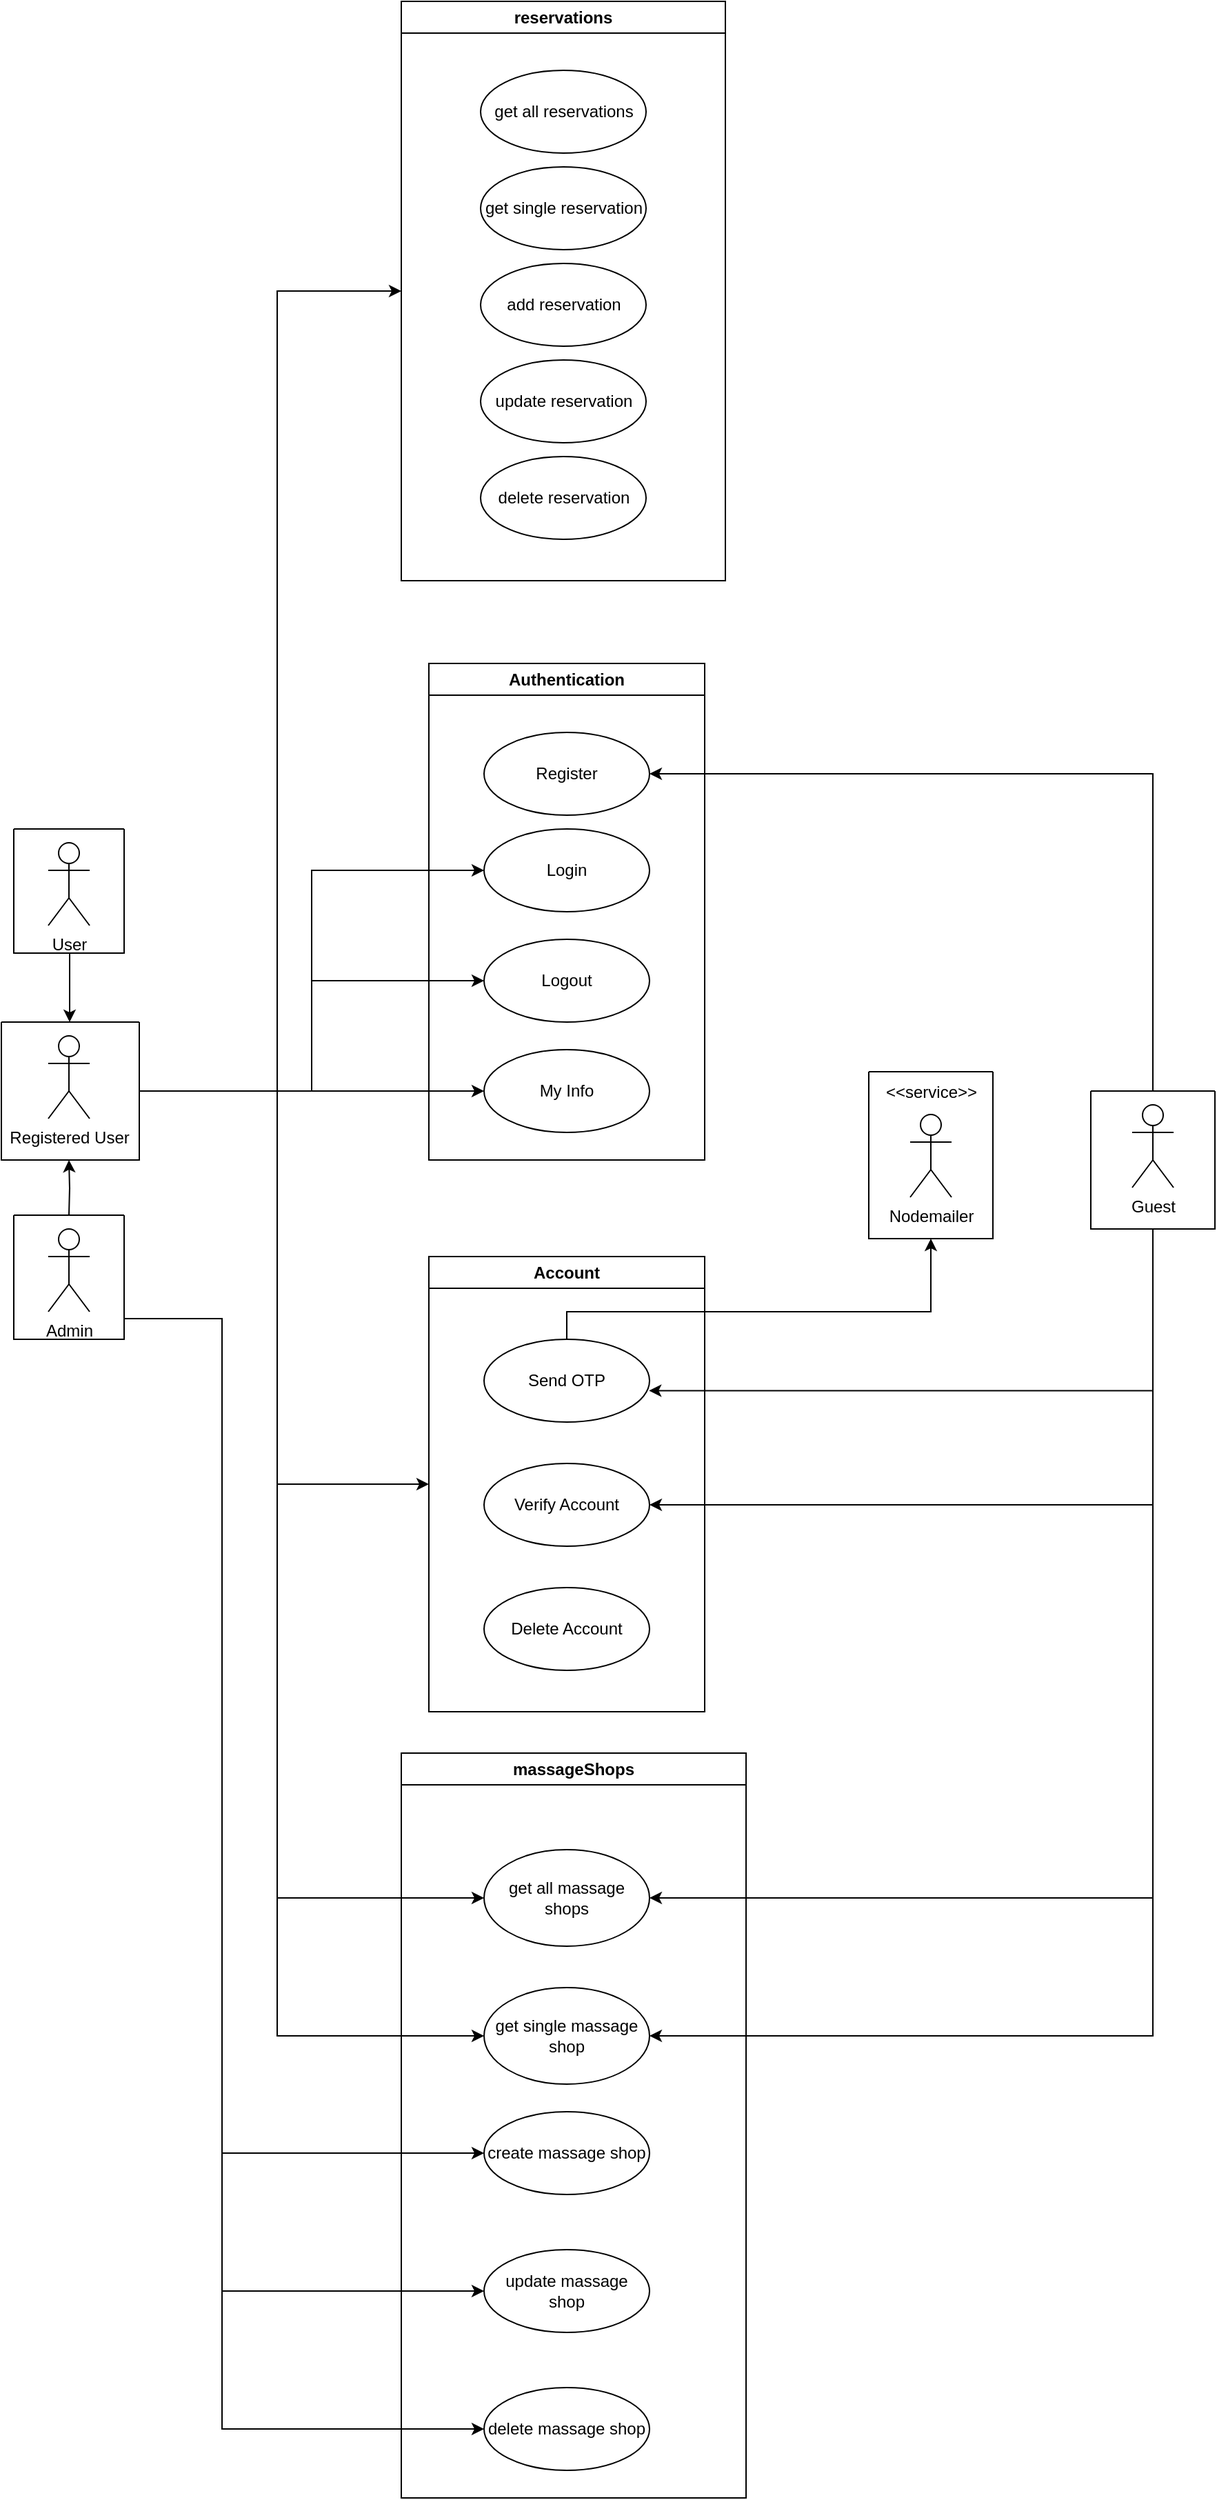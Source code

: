 <mxfile version="24.3.0" type="google">
  <diagram name="Page-1" id="KvbS0wVHSsjGiEiv5p9M">
    <mxGraphModel grid="1" page="1" gridSize="10" guides="1" tooltips="1" connect="1" arrows="1" fold="1" pageScale="1" pageWidth="850" pageHeight="1100" math="0" shadow="0">
      <root>
        <mxCell id="0" />
        <mxCell id="1" parent="0" />
        <mxCell id="reQVT0hsvFGg_UGcOgHD-4" value="" style="edgeStyle=orthogonalEdgeStyle;rounded=0;orthogonalLoop=1;jettySize=auto;html=1;" edge="1" parent="1">
          <mxGeometry relative="1" as="geometry">
            <mxPoint x="-10.5" y="100" as="sourcePoint" />
            <mxPoint x="-10.5" y="150" as="targetPoint" />
          </mxGeometry>
        </mxCell>
        <mxCell id="reQVT0hsvFGg_UGcOgHD-3" style="edgeStyle=orthogonalEdgeStyle;rounded=0;orthogonalLoop=1;jettySize=auto;html=1;" edge="1" parent="1">
          <mxGeometry relative="1" as="geometry">
            <mxPoint x="-11" y="250" as="targetPoint" />
            <mxPoint x="-11" y="290" as="sourcePoint" />
          </mxGeometry>
        </mxCell>
        <mxCell id="5fWlX3JE9l-hxD3MrzJK-3" value="Authentication" style="swimlane;whiteSpace=wrap;html=1;" vertex="1" parent="1">
          <mxGeometry x="250" y="-110" width="200" height="360" as="geometry" />
        </mxCell>
        <mxCell id="5fWlX3JE9l-hxD3MrzJK-4" value="Register" style="ellipse;whiteSpace=wrap;html=1;" vertex="1" parent="5fWlX3JE9l-hxD3MrzJK-3">
          <mxGeometry x="40" y="50" width="120" height="60" as="geometry" />
        </mxCell>
        <mxCell id="5fWlX3JE9l-hxD3MrzJK-5" value="Login" style="ellipse;whiteSpace=wrap;html=1;" vertex="1" parent="5fWlX3JE9l-hxD3MrzJK-3">
          <mxGeometry x="40" y="120" width="120" height="60" as="geometry" />
        </mxCell>
        <mxCell id="5fWlX3JE9l-hxD3MrzJK-7" value="Logout" style="ellipse;whiteSpace=wrap;html=1;" vertex="1" parent="5fWlX3JE9l-hxD3MrzJK-3">
          <mxGeometry x="40" y="200" width="120" height="60" as="geometry" />
        </mxCell>
        <mxCell id="5fWlX3JE9l-hxD3MrzJK-6" value="My Info" style="ellipse;whiteSpace=wrap;html=1;" vertex="1" parent="5fWlX3JE9l-hxD3MrzJK-3">
          <mxGeometry x="40" y="280" width="120" height="60" as="geometry" />
        </mxCell>
        <mxCell id="5fWlX3JE9l-hxD3MrzJK-8" value="Account" style="swimlane;whiteSpace=wrap;html=1;" vertex="1" parent="1">
          <mxGeometry x="250" y="320" width="200" height="330" as="geometry" />
        </mxCell>
        <mxCell id="dQ3kgNnosDi3D1WKe7WN-10" value="Send OTP" style="ellipse;whiteSpace=wrap;html=1;" vertex="1" parent="5fWlX3JE9l-hxD3MrzJK-8">
          <mxGeometry x="40" y="60" width="120" height="60" as="geometry" />
        </mxCell>
        <mxCell id="dQ3kgNnosDi3D1WKe7WN-11" value="Verify Account" style="ellipse;whiteSpace=wrap;html=1;" vertex="1" parent="5fWlX3JE9l-hxD3MrzJK-8">
          <mxGeometry x="40" y="150" width="120" height="60" as="geometry" />
        </mxCell>
        <mxCell id="dQ3kgNnosDi3D1WKe7WN-12" value="Delete Account" style="ellipse;whiteSpace=wrap;html=1;" vertex="1" parent="5fWlX3JE9l-hxD3MrzJK-8">
          <mxGeometry x="40" y="240" width="120" height="60" as="geometry" />
        </mxCell>
        <mxCell id="dQ3kgNnosDi3D1WKe7WN-2" value="Guest" style="shape=umlActor;verticalLabelPosition=bottom;verticalAlign=top;html=1;outlineConnect=0;" vertex="1" parent="1">
          <mxGeometry x="760" y="210" width="30" height="60" as="geometry" />
        </mxCell>
        <mxCell id="dQ3kgNnosDi3D1WKe7WN-6" style="edgeStyle=orthogonalEdgeStyle;rounded=0;orthogonalLoop=1;jettySize=auto;html=1;exitX=0.5;exitY=0;exitDx=0;exitDy=0;entryX=1;entryY=0.5;entryDx=0;entryDy=0;" edge="1" parent="1" source="dQ3kgNnosDi3D1WKe7WN-5" target="5fWlX3JE9l-hxD3MrzJK-4">
          <mxGeometry relative="1" as="geometry" />
        </mxCell>
        <mxCell id="dQ3kgNnosDi3D1WKe7WN-14" style="edgeStyle=orthogonalEdgeStyle;rounded=0;orthogonalLoop=1;jettySize=auto;html=1;exitX=0.5;exitY=1;exitDx=0;exitDy=0;entryX=1;entryY=0.5;entryDx=0;entryDy=0;" edge="1" parent="1" source="dQ3kgNnosDi3D1WKe7WN-5" target="dQ3kgNnosDi3D1WKe7WN-11">
          <mxGeometry relative="1" as="geometry" />
        </mxCell>
        <mxCell id="reQVT0hsvFGg_UGcOgHD-26" style="edgeStyle=orthogonalEdgeStyle;rounded=0;orthogonalLoop=1;jettySize=auto;html=1;exitX=0.5;exitY=1;exitDx=0;exitDy=0;entryX=1;entryY=0.5;entryDx=0;entryDy=0;" edge="1" parent="1" source="dQ3kgNnosDi3D1WKe7WN-5" target="reQVT0hsvFGg_UGcOgHD-16">
          <mxGeometry relative="1" as="geometry" />
        </mxCell>
        <mxCell id="reQVT0hsvFGg_UGcOgHD-27" style="edgeStyle=orthogonalEdgeStyle;rounded=0;orthogonalLoop=1;jettySize=auto;html=1;exitX=0.5;exitY=1;exitDx=0;exitDy=0;entryX=1;entryY=0.5;entryDx=0;entryDy=0;" edge="1" parent="1" source="dQ3kgNnosDi3D1WKe7WN-5" target="reQVT0hsvFGg_UGcOgHD-17">
          <mxGeometry relative="1" as="geometry" />
        </mxCell>
        <mxCell id="dQ3kgNnosDi3D1WKe7WN-5" value="" style="swimlane;startSize=0;" vertex="1" parent="1">
          <mxGeometry x="730" y="200" width="90" height="100" as="geometry" />
        </mxCell>
        <mxCell id="dQ3kgNnosDi3D1WKe7WN-13" style="edgeStyle=orthogonalEdgeStyle;rounded=0;orthogonalLoop=1;jettySize=auto;html=1;exitX=0.5;exitY=1;exitDx=0;exitDy=0;entryX=0.997;entryY=0.62;entryDx=0;entryDy=0;entryPerimeter=0;" edge="1" parent="1" source="dQ3kgNnosDi3D1WKe7WN-5" target="dQ3kgNnosDi3D1WKe7WN-10">
          <mxGeometry relative="1" as="geometry" />
        </mxCell>
        <mxCell id="reQVT0hsvFGg_UGcOgHD-1" value="Registered User" style="shape=umlActor;verticalLabelPosition=bottom;verticalAlign=top;html=1;outlineConnect=0;" vertex="1" parent="1">
          <mxGeometry x="-26" y="160" width="30" height="60" as="geometry" />
        </mxCell>
        <mxCell id="reQVT0hsvFGg_UGcOgHD-5" value="" style="swimlane;startSize=0;" vertex="1" parent="1">
          <mxGeometry x="-51" y="10" width="80" height="90" as="geometry" />
        </mxCell>
        <mxCell id="5fWlX3JE9l-hxD3MrzJK-2" value="User" style="shape=umlActor;verticalLabelPosition=bottom;verticalAlign=top;html=1;outlineConnect=0;" vertex="1" parent="reQVT0hsvFGg_UGcOgHD-5">
          <mxGeometry x="25" y="10" width="30" height="60" as="geometry" />
        </mxCell>
        <mxCell id="reQVT0hsvFGg_UGcOgHD-8" style="edgeStyle=orthogonalEdgeStyle;rounded=0;orthogonalLoop=1;jettySize=auto;html=1;exitX=1;exitY=0.5;exitDx=0;exitDy=0;entryX=0;entryY=0.5;entryDx=0;entryDy=0;" edge="1" parent="1" source="reQVT0hsvFGg_UGcOgHD-6" target="5fWlX3JE9l-hxD3MrzJK-6">
          <mxGeometry relative="1" as="geometry" />
        </mxCell>
        <mxCell id="reQVT0hsvFGg_UGcOgHD-10" style="edgeStyle=orthogonalEdgeStyle;rounded=0;orthogonalLoop=1;jettySize=auto;html=1;exitX=1;exitY=0.5;exitDx=0;exitDy=0;entryX=0;entryY=0.5;entryDx=0;entryDy=0;" edge="1" parent="1" source="reQVT0hsvFGg_UGcOgHD-6" target="5fWlX3JE9l-hxD3MrzJK-7">
          <mxGeometry relative="1" as="geometry" />
        </mxCell>
        <mxCell id="reQVT0hsvFGg_UGcOgHD-11" style="edgeStyle=orthogonalEdgeStyle;rounded=0;orthogonalLoop=1;jettySize=auto;html=1;exitX=1;exitY=0.5;exitDx=0;exitDy=0;entryX=0;entryY=0.5;entryDx=0;entryDy=0;" edge="1" parent="1" source="reQVT0hsvFGg_UGcOgHD-6" target="5fWlX3JE9l-hxD3MrzJK-5">
          <mxGeometry relative="1" as="geometry" />
        </mxCell>
        <mxCell id="reQVT0hsvFGg_UGcOgHD-21" style="edgeStyle=orthogonalEdgeStyle;rounded=0;orthogonalLoop=1;jettySize=auto;html=1;exitX=1;exitY=0.5;exitDx=0;exitDy=0;entryX=0;entryY=0.5;entryDx=0;entryDy=0;" edge="1" parent="1" source="reQVT0hsvFGg_UGcOgHD-6" target="reQVT0hsvFGg_UGcOgHD-16">
          <mxGeometry relative="1" as="geometry">
            <Array as="points">
              <mxPoint x="140" y="200" />
              <mxPoint x="140" y="785" />
            </Array>
          </mxGeometry>
        </mxCell>
        <mxCell id="reQVT0hsvFGg_UGcOgHD-22" style="edgeStyle=orthogonalEdgeStyle;rounded=0;orthogonalLoop=1;jettySize=auto;html=1;exitX=1;exitY=0.5;exitDx=0;exitDy=0;entryX=0;entryY=0.5;entryDx=0;entryDy=0;" edge="1" parent="1" source="reQVT0hsvFGg_UGcOgHD-6" target="reQVT0hsvFGg_UGcOgHD-17">
          <mxGeometry relative="1" as="geometry">
            <Array as="points">
              <mxPoint x="140" y="200" />
              <mxPoint x="140" y="885" />
            </Array>
          </mxGeometry>
        </mxCell>
        <mxCell id="reQVT0hsvFGg_UGcOgHD-36" style="edgeStyle=orthogonalEdgeStyle;rounded=0;orthogonalLoop=1;jettySize=auto;html=1;exitX=1;exitY=0.5;exitDx=0;exitDy=0;entryX=0;entryY=0.5;entryDx=0;entryDy=0;" edge="1" parent="1" source="reQVT0hsvFGg_UGcOgHD-6" target="reQVT0hsvFGg_UGcOgHD-28">
          <mxGeometry relative="1" as="geometry">
            <Array as="points">
              <mxPoint x="140" y="200" />
              <mxPoint x="140" y="-380" />
            </Array>
          </mxGeometry>
        </mxCell>
        <mxCell id="reQVT0hsvFGg_UGcOgHD-37" style="edgeStyle=orthogonalEdgeStyle;rounded=0;orthogonalLoop=1;jettySize=auto;html=1;exitX=1;exitY=0.5;exitDx=0;exitDy=0;entryX=0;entryY=0.5;entryDx=0;entryDy=0;" edge="1" parent="1" source="reQVT0hsvFGg_UGcOgHD-6" target="5fWlX3JE9l-hxD3MrzJK-8">
          <mxGeometry relative="1" as="geometry">
            <Array as="points">
              <mxPoint x="140" y="200" />
              <mxPoint x="140" y="485" />
            </Array>
          </mxGeometry>
        </mxCell>
        <mxCell id="reQVT0hsvFGg_UGcOgHD-6" value="" style="swimlane;startSize=0;" vertex="1" parent="1">
          <mxGeometry x="-60" y="150" width="100" height="100" as="geometry" />
        </mxCell>
        <mxCell id="reQVT0hsvFGg_UGcOgHD-23" style="edgeStyle=orthogonalEdgeStyle;rounded=0;orthogonalLoop=1;jettySize=auto;html=1;exitX=1;exitY=0.5;exitDx=0;exitDy=0;entryX=0;entryY=0.5;entryDx=0;entryDy=0;" edge="1" parent="1" source="reQVT0hsvFGg_UGcOgHD-7" target="reQVT0hsvFGg_UGcOgHD-18">
          <mxGeometry relative="1" as="geometry">
            <Array as="points">
              <mxPoint x="29" y="365" />
              <mxPoint x="100" y="365" />
              <mxPoint x="100" y="970" />
            </Array>
          </mxGeometry>
        </mxCell>
        <mxCell id="reQVT0hsvFGg_UGcOgHD-24" style="edgeStyle=orthogonalEdgeStyle;rounded=0;orthogonalLoop=1;jettySize=auto;html=1;exitX=1;exitY=0.5;exitDx=0;exitDy=0;entryX=0;entryY=0.5;entryDx=0;entryDy=0;" edge="1" parent="1" source="reQVT0hsvFGg_UGcOgHD-7" target="reQVT0hsvFGg_UGcOgHD-19">
          <mxGeometry relative="1" as="geometry">
            <Array as="points">
              <mxPoint x="29" y="365" />
              <mxPoint x="100" y="365" />
              <mxPoint x="100" y="1070" />
            </Array>
          </mxGeometry>
        </mxCell>
        <mxCell id="reQVT0hsvFGg_UGcOgHD-25" style="edgeStyle=orthogonalEdgeStyle;rounded=0;orthogonalLoop=1;jettySize=auto;html=1;exitX=1;exitY=0.5;exitDx=0;exitDy=0;entryX=0;entryY=0.5;entryDx=0;entryDy=0;" edge="1" parent="1" source="reQVT0hsvFGg_UGcOgHD-7" target="reQVT0hsvFGg_UGcOgHD-20">
          <mxGeometry relative="1" as="geometry">
            <Array as="points">
              <mxPoint x="29" y="365" />
              <mxPoint x="100" y="365" />
              <mxPoint x="100" y="1170" />
            </Array>
          </mxGeometry>
        </mxCell>
        <mxCell id="reQVT0hsvFGg_UGcOgHD-7" value="" style="swimlane;startSize=0;" vertex="1" parent="1">
          <mxGeometry x="-51" y="290" width="80" height="90" as="geometry" />
        </mxCell>
        <mxCell id="5fWlX3JE9l-hxD3MrzJK-1" value="Admin" style="shape=umlActor;verticalLabelPosition=bottom;verticalAlign=top;html=1;outlineConnect=0;" vertex="1" parent="reQVT0hsvFGg_UGcOgHD-7">
          <mxGeometry x="25" y="10" width="30" height="60" as="geometry" />
        </mxCell>
        <mxCell id="reQVT0hsvFGg_UGcOgHD-15" value="massage&lt;span style=&quot;background-color: initial;&quot;&gt;Shops&lt;/span&gt;" style="swimlane;whiteSpace=wrap;html=1;" vertex="1" parent="1">
          <mxGeometry x="230" y="680" width="250" height="540" as="geometry" />
        </mxCell>
        <mxCell id="reQVT0hsvFGg_UGcOgHD-16" value="get all massage shops" style="ellipse;whiteSpace=wrap;html=1;" vertex="1" parent="reQVT0hsvFGg_UGcOgHD-15">
          <mxGeometry x="60" y="70" width="120" height="70" as="geometry" />
        </mxCell>
        <mxCell id="reQVT0hsvFGg_UGcOgHD-17" value="get single massage shop" style="ellipse;whiteSpace=wrap;html=1;" vertex="1" parent="reQVT0hsvFGg_UGcOgHD-15">
          <mxGeometry x="60" y="170" width="120" height="70" as="geometry" />
        </mxCell>
        <mxCell id="reQVT0hsvFGg_UGcOgHD-18" value="create massage shop" style="ellipse;whiteSpace=wrap;html=1;" vertex="1" parent="reQVT0hsvFGg_UGcOgHD-15">
          <mxGeometry x="60" y="260" width="120" height="60" as="geometry" />
        </mxCell>
        <mxCell id="reQVT0hsvFGg_UGcOgHD-19" value="update massage shop" style="ellipse;whiteSpace=wrap;html=1;" vertex="1" parent="reQVT0hsvFGg_UGcOgHD-15">
          <mxGeometry x="60" y="360" width="120" height="60" as="geometry" />
        </mxCell>
        <mxCell id="reQVT0hsvFGg_UGcOgHD-20" value="delete massage shop" style="ellipse;whiteSpace=wrap;html=1;" vertex="1" parent="reQVT0hsvFGg_UGcOgHD-15">
          <mxGeometry x="60" y="460" width="120" height="60" as="geometry" />
        </mxCell>
        <mxCell id="reQVT0hsvFGg_UGcOgHD-28" value="reservations" style="swimlane;whiteSpace=wrap;html=1;" vertex="1" parent="1">
          <mxGeometry x="230" y="-590" width="235" height="420" as="geometry" />
        </mxCell>
        <mxCell id="reQVT0hsvFGg_UGcOgHD-29" value="get all reservations" style="ellipse;whiteSpace=wrap;html=1;" vertex="1" parent="reQVT0hsvFGg_UGcOgHD-28">
          <mxGeometry x="57.5" y="50" width="120" height="60" as="geometry" />
        </mxCell>
        <mxCell id="reQVT0hsvFGg_UGcOgHD-30" value="get single reservation" style="ellipse;whiteSpace=wrap;html=1;" vertex="1" parent="reQVT0hsvFGg_UGcOgHD-28">
          <mxGeometry x="57.5" y="120" width="120" height="60" as="geometry" />
        </mxCell>
        <mxCell id="reQVT0hsvFGg_UGcOgHD-31" value="add reservation" style="ellipse;whiteSpace=wrap;html=1;" vertex="1" parent="reQVT0hsvFGg_UGcOgHD-28">
          <mxGeometry x="57.5" y="190" width="120" height="60" as="geometry" />
        </mxCell>
        <mxCell id="reQVT0hsvFGg_UGcOgHD-32" value="update reservation" style="ellipse;whiteSpace=wrap;html=1;" vertex="1" parent="reQVT0hsvFGg_UGcOgHD-28">
          <mxGeometry x="57.5" y="260" width="120" height="60" as="geometry" />
        </mxCell>
        <mxCell id="reQVT0hsvFGg_UGcOgHD-33" value="delete reservation" style="ellipse;whiteSpace=wrap;html=1;" vertex="1" parent="reQVT0hsvFGg_UGcOgHD-28">
          <mxGeometry x="57.5" y="330" width="120" height="60" as="geometry" />
        </mxCell>
        <mxCell id="reQVT0hsvFGg_UGcOgHD-41" value="Nodemailer" style="shape=umlActor;verticalLabelPosition=bottom;verticalAlign=top;html=1;outlineConnect=0;" vertex="1" parent="1">
          <mxGeometry x="599" y="217" width="30" height="60" as="geometry" />
        </mxCell>
        <mxCell id="reQVT0hsvFGg_UGcOgHD-42" value="" style="swimlane;startSize=0;" vertex="1" parent="1">
          <mxGeometry x="569" y="186" width="90" height="121" as="geometry" />
        </mxCell>
        <mxCell id="reQVT0hsvFGg_UGcOgHD-43" value="&amp;lt;&amp;lt;service&amp;gt;&amp;gt;" style="text;html=1;align=center;verticalAlign=middle;resizable=0;points=[];autosize=1;strokeColor=none;fillColor=none;" vertex="1" parent="reQVT0hsvFGg_UGcOgHD-42">
          <mxGeometry width="90" height="30" as="geometry" />
        </mxCell>
        <mxCell id="reQVT0hsvFGg_UGcOgHD-44" style="edgeStyle=orthogonalEdgeStyle;rounded=0;orthogonalLoop=1;jettySize=auto;html=1;exitX=0.5;exitY=0;exitDx=0;exitDy=0;entryX=0.5;entryY=1;entryDx=0;entryDy=0;" edge="1" parent="1" source="dQ3kgNnosDi3D1WKe7WN-10" target="reQVT0hsvFGg_UGcOgHD-42">
          <mxGeometry relative="1" as="geometry">
            <Array as="points">
              <mxPoint x="350" y="360" />
              <mxPoint x="614" y="360" />
            </Array>
          </mxGeometry>
        </mxCell>
      </root>
    </mxGraphModel>
  </diagram>
</mxfile>
